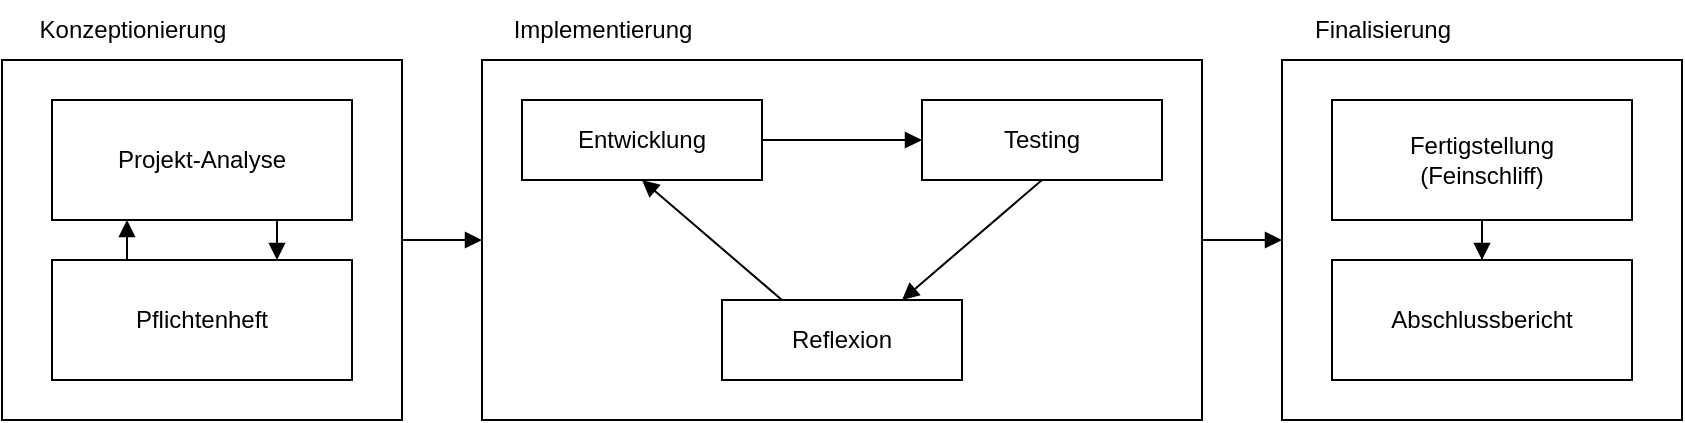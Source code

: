 <mxfile version="21.7.0" type="device">
  <diagram id="C5RBs43oDa-KdzZeNtuy" name="Page-1">
    <mxGraphModel dx="589" dy="583" grid="1" gridSize="10" guides="1" tooltips="1" connect="1" arrows="1" fold="1" page="0" pageScale="1" pageWidth="827" pageHeight="1169" math="0" shadow="0">
      <root>
        <mxCell id="WIyWlLk6GJQsqaUBKTNV-0" />
        <mxCell id="WIyWlLk6GJQsqaUBKTNV-1" parent="WIyWlLk6GJQsqaUBKTNV-0" />
        <mxCell id="xF9irKn8oMYUqZk8ruy5-1" style="edgeStyle=orthogonalEdgeStyle;rounded=0;orthogonalLoop=1;jettySize=auto;html=1;entryX=0;entryY=0.5;entryDx=0;entryDy=0;endArrow=block;endFill=1;" edge="1" parent="WIyWlLk6GJQsqaUBKTNV-1" source="rKTd77SAYt78CUuwyyt--13" target="rKTd77SAYt78CUuwyyt--26">
          <mxGeometry relative="1" as="geometry" />
        </mxCell>
        <mxCell id="xF9irKn8oMYUqZk8ruy5-14" style="edgeStyle=orthogonalEdgeStyle;rounded=0;orthogonalLoop=1;jettySize=auto;html=1;exitX=1;exitY=0.5;exitDx=0;exitDy=0;entryX=0;entryY=0.5;entryDx=0;entryDy=0;endArrow=block;endFill=1;" edge="1" parent="WIyWlLk6GJQsqaUBKTNV-1" source="xF9irKn8oMYUqZk8ruy5-7" target="rKTd77SAYt78CUuwyyt--13">
          <mxGeometry relative="1" as="geometry" />
        </mxCell>
        <mxCell id="xF9irKn8oMYUqZk8ruy5-11" value="" style="group" vertex="1" connectable="0" parent="WIyWlLk6GJQsqaUBKTNV-1">
          <mxGeometry x="1080" y="80" width="200" height="210" as="geometry" />
        </mxCell>
        <mxCell id="rKTd77SAYt78CUuwyyt--25" value="Finalisierung" style="text;html=1;align=center;verticalAlign=middle;resizable=0;points=[];autosize=1;strokeColor=none;fillColor=none;container=0;" parent="xF9irKn8oMYUqZk8ruy5-11" vertex="1">
          <mxGeometry width="100" height="30" as="geometry" />
        </mxCell>
        <mxCell id="rKTd77SAYt78CUuwyyt--26" value="" style="rounded=0;whiteSpace=wrap;html=1;fillColor=none;container=0;" parent="xF9irKn8oMYUqZk8ruy5-11" vertex="1">
          <mxGeometry y="30" width="200" height="180" as="geometry" />
        </mxCell>
        <mxCell id="rKTd77SAYt78CUuwyyt--27" value="&lt;div&gt;Fertigstellung&lt;/div&gt;&lt;div&gt;(Feinschliff)&lt;/div&gt;" style="rounded=0;whiteSpace=wrap;html=1;container=0;fillColor=none;" parent="xF9irKn8oMYUqZk8ruy5-11" vertex="1">
          <mxGeometry x="25" y="50" width="150" height="60" as="geometry" />
        </mxCell>
        <mxCell id="rKTd77SAYt78CUuwyyt--28" value="Abschlussbericht" style="rounded=0;whiteSpace=wrap;html=1;container=0;fillColor=none;" parent="xF9irKn8oMYUqZk8ruy5-11" vertex="1">
          <mxGeometry x="25" y="130" width="150" height="60" as="geometry" />
        </mxCell>
        <mxCell id="rKTd77SAYt78CUuwyyt--29" style="edgeStyle=orthogonalEdgeStyle;rounded=0;orthogonalLoop=1;jettySize=auto;html=1;entryX=0.5;entryY=0;entryDx=0;entryDy=0;endArrow=block;endFill=1;" parent="xF9irKn8oMYUqZk8ruy5-11" source="rKTd77SAYt78CUuwyyt--27" target="rKTd77SAYt78CUuwyyt--28" edge="1">
          <mxGeometry relative="1" as="geometry" />
        </mxCell>
        <mxCell id="xF9irKn8oMYUqZk8ruy5-15" value="" style="group" vertex="1" connectable="0" parent="WIyWlLk6GJQsqaUBKTNV-1">
          <mxGeometry x="440" y="80" width="200" height="210" as="geometry" />
        </mxCell>
        <mxCell id="xF9irKn8oMYUqZk8ruy5-7" value="" style="rounded=0;whiteSpace=wrap;html=1;fillColor=none;container=0;" vertex="1" parent="xF9irKn8oMYUqZk8ruy5-15">
          <mxGeometry y="30" width="200" height="180" as="geometry" />
        </mxCell>
        <mxCell id="rKTd77SAYt78CUuwyyt--5" value="Konzeptionierung" style="text;html=1;align=center;verticalAlign=middle;resizable=0;points=[];autosize=1;strokeColor=none;fillColor=none;container=0;" parent="xF9irKn8oMYUqZk8ruy5-15" vertex="1">
          <mxGeometry width="130" height="30" as="geometry" />
        </mxCell>
        <mxCell id="xF9irKn8oMYUqZk8ruy5-8" value="&lt;div&gt;Projekt-Analyse&lt;/div&gt;" style="rounded=0;whiteSpace=wrap;html=1;container=0;fillColor=none;" vertex="1" parent="xF9irKn8oMYUqZk8ruy5-15">
          <mxGeometry x="25" y="50" width="150" height="60" as="geometry" />
        </mxCell>
        <mxCell id="xF9irKn8oMYUqZk8ruy5-12" style="edgeStyle=orthogonalEdgeStyle;rounded=0;orthogonalLoop=1;jettySize=auto;html=1;exitX=0.25;exitY=0;exitDx=0;exitDy=0;entryX=0.25;entryY=1;entryDx=0;entryDy=0;endArrow=block;endFill=1;" edge="1" parent="xF9irKn8oMYUqZk8ruy5-15" source="xF9irKn8oMYUqZk8ruy5-9" target="xF9irKn8oMYUqZk8ruy5-8">
          <mxGeometry relative="1" as="geometry" />
        </mxCell>
        <mxCell id="xF9irKn8oMYUqZk8ruy5-9" value="Pflichtenheft" style="rounded=0;whiteSpace=wrap;html=1;container=0;fillColor=none;" vertex="1" parent="xF9irKn8oMYUqZk8ruy5-15">
          <mxGeometry x="25" y="130" width="150" height="60" as="geometry" />
        </mxCell>
        <mxCell id="xF9irKn8oMYUqZk8ruy5-13" style="edgeStyle=orthogonalEdgeStyle;rounded=0;orthogonalLoop=1;jettySize=auto;html=1;exitX=0.75;exitY=1;exitDx=0;exitDy=0;entryX=0.75;entryY=0;entryDx=0;entryDy=0;endArrow=block;endFill=1;" edge="1" parent="xF9irKn8oMYUqZk8ruy5-15" source="xF9irKn8oMYUqZk8ruy5-8" target="xF9irKn8oMYUqZk8ruy5-9">
          <mxGeometry relative="1" as="geometry" />
        </mxCell>
        <mxCell id="xF9irKn8oMYUqZk8ruy5-16" value="" style="group" vertex="1" connectable="0" parent="WIyWlLk6GJQsqaUBKTNV-1">
          <mxGeometry x="680" y="80" width="360" height="210" as="geometry" />
        </mxCell>
        <mxCell id="rKTd77SAYt78CUuwyyt--13" value="&amp;nbsp;" style="rounded=0;whiteSpace=wrap;html=1;fillColor=none;container=0;" parent="xF9irKn8oMYUqZk8ruy5-16" vertex="1">
          <mxGeometry y="30" width="360" height="180" as="geometry" />
        </mxCell>
        <mxCell id="rKTd77SAYt78CUuwyyt--12" value="Implementierung" style="text;html=1;align=center;verticalAlign=middle;resizable=0;points=[];autosize=1;strokeColor=none;fillColor=none;container=0;" parent="xF9irKn8oMYUqZk8ruy5-16" vertex="1">
          <mxGeometry width="120" height="30" as="geometry" />
        </mxCell>
        <mxCell id="rKTd77SAYt78CUuwyyt--14" value="Entwicklung" style="rounded=0;whiteSpace=wrap;html=1;container=0;fillColor=none;" parent="xF9irKn8oMYUqZk8ruy5-16" vertex="1">
          <mxGeometry x="20" y="50" width="120" height="40" as="geometry" />
        </mxCell>
        <mxCell id="rKTd77SAYt78CUuwyyt--15" value="Testing" style="rounded=0;whiteSpace=wrap;html=1;container=0;fillColor=none;" parent="xF9irKn8oMYUqZk8ruy5-16" vertex="1">
          <mxGeometry x="220" y="50" width="120" height="40" as="geometry" />
        </mxCell>
        <mxCell id="rKTd77SAYt78CUuwyyt--18" style="edgeStyle=orthogonalEdgeStyle;rounded=0;orthogonalLoop=1;jettySize=auto;html=1;entryX=0;entryY=0.5;entryDx=0;entryDy=0;endArrow=block;endFill=1;" parent="xF9irKn8oMYUqZk8ruy5-16" source="rKTd77SAYt78CUuwyyt--14" target="rKTd77SAYt78CUuwyyt--15" edge="1">
          <mxGeometry relative="1" as="geometry" />
        </mxCell>
        <mxCell id="rKTd77SAYt78CUuwyyt--19" style="rounded=0;orthogonalLoop=1;jettySize=auto;html=1;entryX=0.5;entryY=1;entryDx=0;entryDy=0;exitX=0.25;exitY=0;exitDx=0;exitDy=0;endArrow=block;endFill=1;" parent="xF9irKn8oMYUqZk8ruy5-16" source="rKTd77SAYt78CUuwyyt--16" target="rKTd77SAYt78CUuwyyt--14" edge="1">
          <mxGeometry relative="1" as="geometry" />
        </mxCell>
        <mxCell id="rKTd77SAYt78CUuwyyt--16" value="Reflexion" style="rounded=0;whiteSpace=wrap;html=1;container=0;fillColor=none;" parent="xF9irKn8oMYUqZk8ruy5-16" vertex="1">
          <mxGeometry x="120" y="150" width="120" height="40" as="geometry" />
        </mxCell>
        <mxCell id="rKTd77SAYt78CUuwyyt--17" style="rounded=0;orthogonalLoop=1;jettySize=auto;html=1;entryX=0.75;entryY=0;entryDx=0;entryDy=0;exitX=0.5;exitY=1;exitDx=0;exitDy=0;endArrow=block;endFill=1;" parent="xF9irKn8oMYUqZk8ruy5-16" source="rKTd77SAYt78CUuwyyt--15" target="rKTd77SAYt78CUuwyyt--16" edge="1">
          <mxGeometry relative="1" as="geometry" />
        </mxCell>
      </root>
    </mxGraphModel>
  </diagram>
</mxfile>
